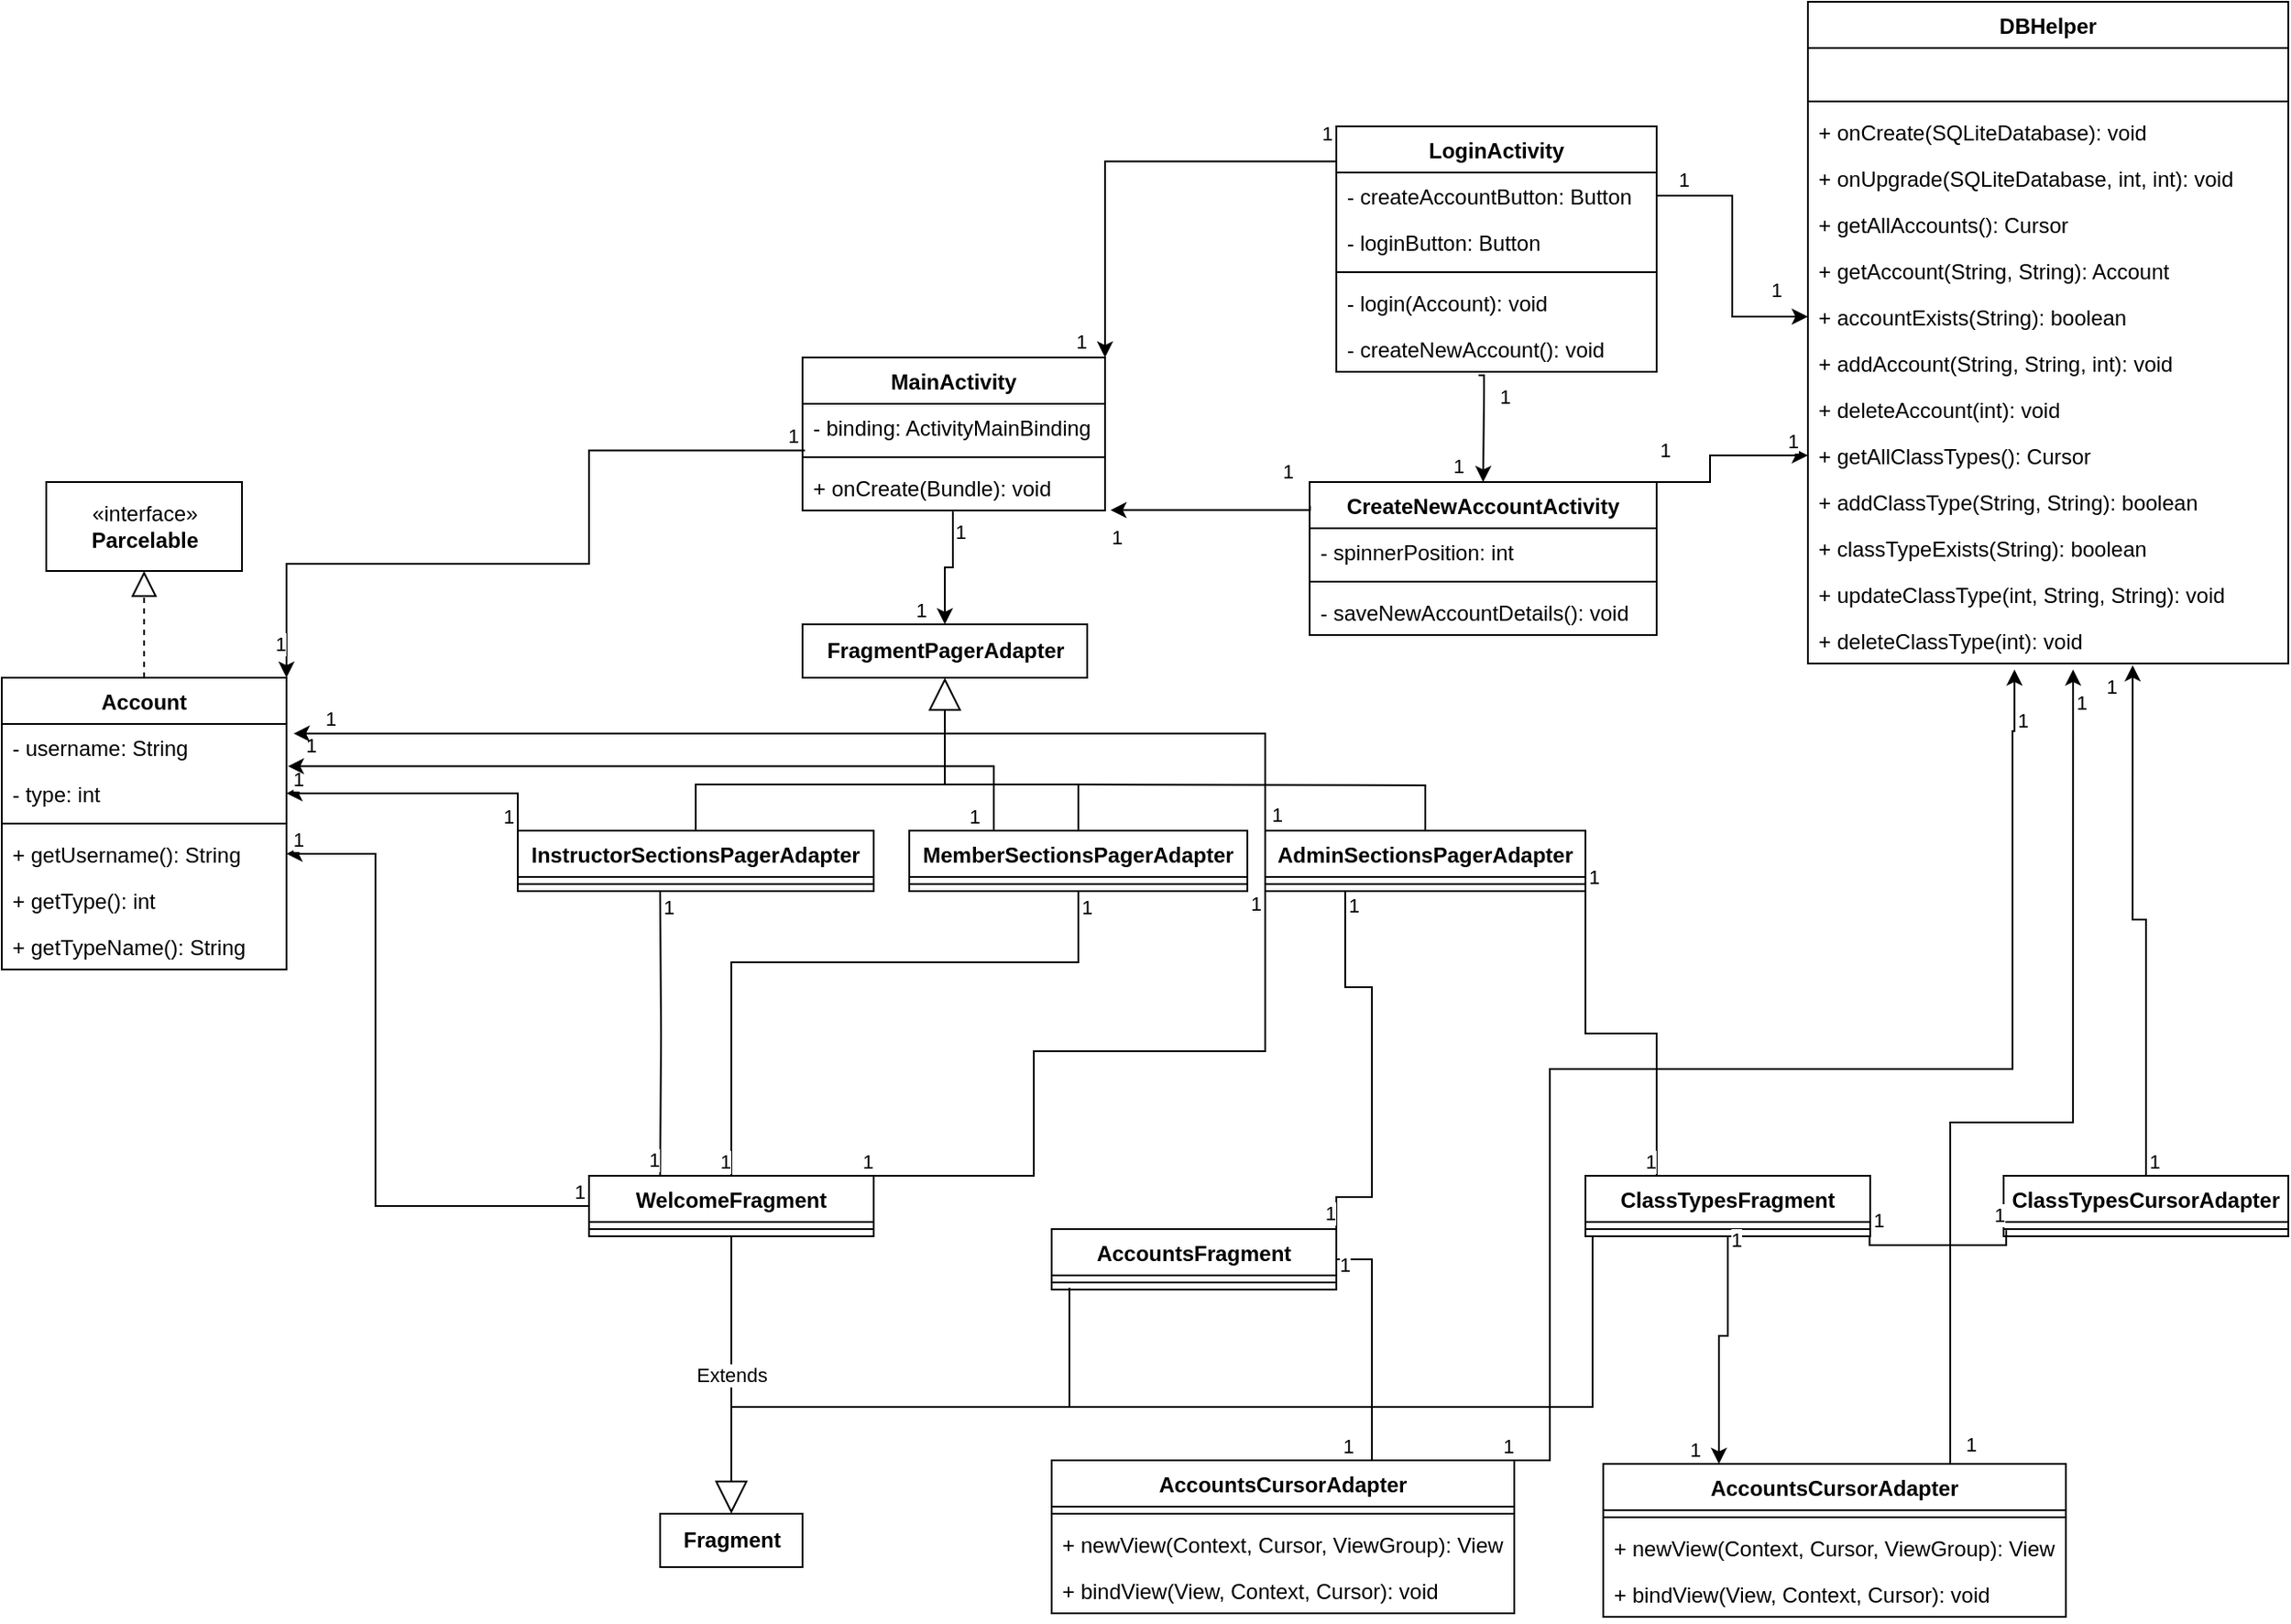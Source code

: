 <mxfile version="15.5.8" type="github">
  <diagram id="r9LukguNuFY0iW474rzD" name="Page-1">
    <mxGraphModel dx="2278" dy="579" grid="1" gridSize="10" guides="1" tooltips="1" connect="1" arrows="1" fold="1" page="1" pageScale="1" pageWidth="1000" pageHeight="1100" math="0" shadow="0">
      <root>
        <mxCell id="0" />
        <mxCell id="1" parent="0" />
        <mxCell id="RkOxDRKPPJf_A49z4Q3d-1" value="LoginActivity" style="swimlane;fontStyle=1;align=center;verticalAlign=top;childLayout=stackLayout;horizontal=1;startSize=26;horizontalStack=0;resizeParent=1;resizeParentMax=0;resizeLast=0;collapsible=1;marginBottom=0;" parent="1" vertex="1">
          <mxGeometry x="100" y="80" width="180" height="138" as="geometry" />
        </mxCell>
        <mxCell id="tiGGMl2b_Oo9KjhtUlhI-5" value="- createAccountButton: Button" style="text;strokeColor=none;fillColor=none;align=left;verticalAlign=top;spacingLeft=4;spacingRight=4;overflow=hidden;rotatable=0;points=[[0,0.5],[1,0.5]];portConstraint=eastwest;" parent="RkOxDRKPPJf_A49z4Q3d-1" vertex="1">
          <mxGeometry y="26" width="180" height="26" as="geometry" />
        </mxCell>
        <mxCell id="tiGGMl2b_Oo9KjhtUlhI-6" value="- loginButton: Button" style="text;strokeColor=none;fillColor=none;align=left;verticalAlign=top;spacingLeft=4;spacingRight=4;overflow=hidden;rotatable=0;points=[[0,0.5],[1,0.5]];portConstraint=eastwest;" parent="RkOxDRKPPJf_A49z4Q3d-1" vertex="1">
          <mxGeometry y="52" width="180" height="26" as="geometry" />
        </mxCell>
        <mxCell id="RkOxDRKPPJf_A49z4Q3d-3" value="" style="line;strokeWidth=1;fillColor=none;align=left;verticalAlign=middle;spacingTop=-1;spacingLeft=3;spacingRight=3;rotatable=0;labelPosition=right;points=[];portConstraint=eastwest;" parent="RkOxDRKPPJf_A49z4Q3d-1" vertex="1">
          <mxGeometry y="78" width="180" height="8" as="geometry" />
        </mxCell>
        <mxCell id="RkOxDRKPPJf_A49z4Q3d-4" value="- login(Account): void" style="text;strokeColor=none;fillColor=none;align=left;verticalAlign=top;spacingLeft=4;spacingRight=4;overflow=hidden;rotatable=0;points=[[0,0.5],[1,0.5]];portConstraint=eastwest;" parent="RkOxDRKPPJf_A49z4Q3d-1" vertex="1">
          <mxGeometry y="86" width="180" height="26" as="geometry" />
        </mxCell>
        <mxCell id="MXoC95rCuHimYG4XVn9t-2" value="- createNewAccount(): void" style="text;strokeColor=none;fillColor=none;align=left;verticalAlign=top;spacingLeft=4;spacingRight=4;overflow=hidden;rotatable=0;points=[[0,0.5],[1,0.5]];portConstraint=eastwest;" parent="RkOxDRKPPJf_A49z4Q3d-1" vertex="1">
          <mxGeometry y="112" width="180" height="26" as="geometry" />
        </mxCell>
        <mxCell id="RkOxDRKPPJf_A49z4Q3d-33" style="rounded=0;orthogonalLoop=1;jettySize=auto;html=1;endArrow=none;endFill=0;exitX=0;exitY=0.5;exitDx=0;exitDy=0;startArrow=classic;startFill=1;entryX=1;entryY=0.5;entryDx=0;entryDy=0;edgeStyle=orthogonalEdgeStyle;" parent="1" source="gc_yiq8LThhwNCrNtD84-1" target="tiGGMl2b_Oo9KjhtUlhI-5" edge="1">
          <mxGeometry relative="1" as="geometry">
            <mxPoint x="265" y="270" as="sourcePoint" />
            <mxPoint x="240" y="110" as="targetPoint" />
          </mxGeometry>
        </mxCell>
        <mxCell id="RkOxDRKPPJf_A49z4Q3d-34" value="1" style="edgeLabel;html=1;align=center;verticalAlign=middle;resizable=0;points=[];" parent="RkOxDRKPPJf_A49z4Q3d-33" vertex="1" connectable="0">
          <mxGeometry x="0.811" relative="1" as="geometry">
            <mxPoint y="-9" as="offset" />
          </mxGeometry>
        </mxCell>
        <mxCell id="RkOxDRKPPJf_A49z4Q3d-35" value="1" style="edgeLabel;html=1;align=center;verticalAlign=middle;resizable=0;points=[];" parent="RkOxDRKPPJf_A49z4Q3d-33" vertex="1" connectable="0">
          <mxGeometry x="-0.767" y="-1" relative="1" as="geometry">
            <mxPoint y="-14" as="offset" />
          </mxGeometry>
        </mxCell>
        <mxCell id="o8Nzl6iw8NaL7pZO_aFK-4" value="DBHelper" style="swimlane;fontStyle=1;align=center;verticalAlign=top;childLayout=stackLayout;horizontal=1;startSize=26;horizontalStack=0;resizeParent=1;resizeParentMax=0;resizeLast=0;collapsible=1;marginBottom=0;" parent="1" vertex="1">
          <mxGeometry x="365" y="10" width="270" height="372" as="geometry" />
        </mxCell>
        <mxCell id="o8Nzl6iw8NaL7pZO_aFK-5" value=" " style="text;strokeColor=none;fillColor=none;align=left;verticalAlign=top;spacingLeft=4;spacingRight=4;overflow=hidden;rotatable=0;points=[[0,0.5],[1,0.5]];portConstraint=eastwest;" parent="o8Nzl6iw8NaL7pZO_aFK-4" vertex="1">
          <mxGeometry y="26" width="270" height="26" as="geometry" />
        </mxCell>
        <mxCell id="o8Nzl6iw8NaL7pZO_aFK-6" value="" style="line;strokeWidth=1;fillColor=none;align=left;verticalAlign=middle;spacingTop=-1;spacingLeft=3;spacingRight=3;rotatable=0;labelPosition=right;points=[];portConstraint=eastwest;" parent="o8Nzl6iw8NaL7pZO_aFK-4" vertex="1">
          <mxGeometry y="52" width="270" height="8" as="geometry" />
        </mxCell>
        <mxCell id="jova-Fqs79gIKPKZ-IRa-17" value="+ onCreate(SQLiteDatabase): void" style="text;strokeColor=none;fillColor=none;align=left;verticalAlign=top;spacingLeft=4;spacingRight=4;overflow=hidden;rotatable=0;points=[[0,0.5],[1,0.5]];portConstraint=eastwest;" parent="o8Nzl6iw8NaL7pZO_aFK-4" vertex="1">
          <mxGeometry y="60" width="270" height="26" as="geometry" />
        </mxCell>
        <mxCell id="jova-Fqs79gIKPKZ-IRa-18" value="+ onUpgrade(SQLiteDatabase, int, int): void" style="text;strokeColor=none;fillColor=none;align=left;verticalAlign=top;spacingLeft=4;spacingRight=4;overflow=hidden;rotatable=0;points=[[0,0.5],[1,0.5]];portConstraint=eastwest;" parent="o8Nzl6iw8NaL7pZO_aFK-4" vertex="1">
          <mxGeometry y="86" width="270" height="26" as="geometry" />
        </mxCell>
        <mxCell id="o8Nzl6iw8NaL7pZO_aFK-7" value="+ getAllAccounts(): Cursor" style="text;strokeColor=none;fillColor=none;align=left;verticalAlign=top;spacingLeft=4;spacingRight=4;overflow=hidden;rotatable=0;points=[[0,0.5],[1,0.5]];portConstraint=eastwest;" parent="o8Nzl6iw8NaL7pZO_aFK-4" vertex="1">
          <mxGeometry y="112" width="270" height="26" as="geometry" />
        </mxCell>
        <mxCell id="o8Nzl6iw8NaL7pZO_aFK-8" value="+ getAccount(String, String): Account" style="text;strokeColor=none;fillColor=none;align=left;verticalAlign=top;spacingLeft=4;spacingRight=4;overflow=hidden;rotatable=0;points=[[0,0.5],[1,0.5]];portConstraint=eastwest;" parent="o8Nzl6iw8NaL7pZO_aFK-4" vertex="1">
          <mxGeometry y="138" width="270" height="26" as="geometry" />
        </mxCell>
        <mxCell id="gc_yiq8LThhwNCrNtD84-1" value="+ accountExists(String): boolean" style="text;strokeColor=none;fillColor=none;align=left;verticalAlign=top;spacingLeft=4;spacingRight=4;overflow=hidden;rotatable=0;points=[[0,0.5],[1,0.5]];portConstraint=eastwest;" parent="o8Nzl6iw8NaL7pZO_aFK-4" vertex="1">
          <mxGeometry y="164" width="270" height="26" as="geometry" />
        </mxCell>
        <mxCell id="MXoC95rCuHimYG4XVn9t-1" value="+ addAccount(String, String, int): void" style="text;strokeColor=none;fillColor=none;align=left;verticalAlign=top;spacingLeft=4;spacingRight=4;overflow=hidden;rotatable=0;points=[[0,0.5],[1,0.5]];portConstraint=eastwest;" parent="o8Nzl6iw8NaL7pZO_aFK-4" vertex="1">
          <mxGeometry y="190" width="270" height="26" as="geometry" />
        </mxCell>
        <mxCell id="o8Nzl6iw8NaL7pZO_aFK-9" value="+ deleteAccount(int): void" style="text;strokeColor=none;fillColor=none;align=left;verticalAlign=top;spacingLeft=4;spacingRight=4;overflow=hidden;rotatable=0;points=[[0,0.5],[1,0.5]];portConstraint=eastwest;" parent="o8Nzl6iw8NaL7pZO_aFK-4" vertex="1">
          <mxGeometry y="216" width="270" height="26" as="geometry" />
        </mxCell>
        <mxCell id="o8Nzl6iw8NaL7pZO_aFK-10" value="+ getAllClassTypes(): Cursor" style="text;strokeColor=none;fillColor=none;align=left;verticalAlign=top;spacingLeft=4;spacingRight=4;overflow=hidden;rotatable=0;points=[[0,0.5],[1,0.5]];portConstraint=eastwest;" parent="o8Nzl6iw8NaL7pZO_aFK-4" vertex="1">
          <mxGeometry y="242" width="270" height="26" as="geometry" />
        </mxCell>
        <mxCell id="o8Nzl6iw8NaL7pZO_aFK-11" value="+ addClassType(String, String): boolean" style="text;strokeColor=none;fillColor=none;align=left;verticalAlign=top;spacingLeft=4;spacingRight=4;overflow=hidden;rotatable=0;points=[[0,0.5],[1,0.5]];portConstraint=eastwest;" parent="o8Nzl6iw8NaL7pZO_aFK-4" vertex="1">
          <mxGeometry y="268" width="270" height="26" as="geometry" />
        </mxCell>
        <mxCell id="gc_yiq8LThhwNCrNtD84-2" value="+ classTypeExists(String): boolean" style="text;strokeColor=none;fillColor=none;align=left;verticalAlign=top;spacingLeft=4;spacingRight=4;overflow=hidden;rotatable=0;points=[[0,0.5],[1,0.5]];portConstraint=eastwest;" parent="o8Nzl6iw8NaL7pZO_aFK-4" vertex="1">
          <mxGeometry y="294" width="270" height="26" as="geometry" />
        </mxCell>
        <mxCell id="o8Nzl6iw8NaL7pZO_aFK-12" value="+ updateClassType(int, String, String): void" style="text;strokeColor=none;fillColor=none;align=left;verticalAlign=top;spacingLeft=4;spacingRight=4;overflow=hidden;rotatable=0;points=[[0,0.5],[1,0.5]];portConstraint=eastwest;" parent="o8Nzl6iw8NaL7pZO_aFK-4" vertex="1">
          <mxGeometry y="320" width="270" height="26" as="geometry" />
        </mxCell>
        <mxCell id="o8Nzl6iw8NaL7pZO_aFK-13" value="+ deleteClassType(int): void" style="text;strokeColor=none;fillColor=none;align=left;verticalAlign=top;spacingLeft=4;spacingRight=4;overflow=hidden;rotatable=0;points=[[0,0.5],[1,0.5]];portConstraint=eastwest;" parent="o8Nzl6iw8NaL7pZO_aFK-4" vertex="1">
          <mxGeometry y="346" width="270" height="26" as="geometry" />
        </mxCell>
        <mxCell id="tiGGMl2b_Oo9KjhtUlhI-1" value="CreateNewAccountActivity" style="swimlane;fontStyle=1;align=center;verticalAlign=top;childLayout=stackLayout;horizontal=1;startSize=26;horizontalStack=0;resizeParent=1;resizeParentMax=0;resizeLast=0;collapsible=1;marginBottom=0;" parent="1" vertex="1">
          <mxGeometry x="85" y="280" width="195" height="86" as="geometry" />
        </mxCell>
        <mxCell id="tiGGMl2b_Oo9KjhtUlhI-2" value="- spinnerPosition: int" style="text;strokeColor=none;fillColor=none;align=left;verticalAlign=top;spacingLeft=4;spacingRight=4;overflow=hidden;rotatable=0;points=[[0,0.5],[1,0.5]];portConstraint=eastwest;" parent="tiGGMl2b_Oo9KjhtUlhI-1" vertex="1">
          <mxGeometry y="26" width="195" height="26" as="geometry" />
        </mxCell>
        <mxCell id="tiGGMl2b_Oo9KjhtUlhI-3" value="" style="line;strokeWidth=1;fillColor=none;align=left;verticalAlign=middle;spacingTop=-1;spacingLeft=3;spacingRight=3;rotatable=0;labelPosition=right;points=[];portConstraint=eastwest;" parent="tiGGMl2b_Oo9KjhtUlhI-1" vertex="1">
          <mxGeometry y="52" width="195" height="8" as="geometry" />
        </mxCell>
        <mxCell id="tiGGMl2b_Oo9KjhtUlhI-4" value="- saveNewAccountDetails(): void" style="text;strokeColor=none;fillColor=none;align=left;verticalAlign=top;spacingLeft=4;spacingRight=4;overflow=hidden;rotatable=0;points=[[0,0.5],[1,0.5]];portConstraint=eastwest;" parent="tiGGMl2b_Oo9KjhtUlhI-1" vertex="1">
          <mxGeometry y="60" width="195" height="26" as="geometry" />
        </mxCell>
        <mxCell id="MXoC95rCuHimYG4XVn9t-5" value="" style="endArrow=classic;html=1;rounded=0;exitX=0.444;exitY=1.077;exitDx=0;exitDy=0;exitPerimeter=0;entryX=0.5;entryY=0;entryDx=0;entryDy=0;endFill=1;edgeStyle=orthogonalEdgeStyle;" parent="1" source="MXoC95rCuHimYG4XVn9t-2" target="tiGGMl2b_Oo9KjhtUlhI-1" edge="1">
          <mxGeometry relative="1" as="geometry">
            <mxPoint x="420" y="300" as="sourcePoint" />
            <mxPoint x="580" y="300" as="targetPoint" />
            <Array as="points">
              <mxPoint x="183" y="230" />
              <mxPoint x="183" y="254" />
            </Array>
          </mxGeometry>
        </mxCell>
        <mxCell id="MXoC95rCuHimYG4XVn9t-6" value="1" style="edgeLabel;resizable=0;html=1;align=left;verticalAlign=bottom;" parent="MXoC95rCuHimYG4XVn9t-5" connectable="0" vertex="1">
          <mxGeometry x="-1" relative="1" as="geometry">
            <mxPoint x="10" y="20" as="offset" />
          </mxGeometry>
        </mxCell>
        <mxCell id="MXoC95rCuHimYG4XVn9t-7" value="1" style="edgeLabel;resizable=0;html=1;align=right;verticalAlign=bottom;" parent="MXoC95rCuHimYG4XVn9t-5" connectable="0" vertex="1">
          <mxGeometry x="1" relative="1" as="geometry">
            <mxPoint x="-10" as="offset" />
          </mxGeometry>
        </mxCell>
        <mxCell id="MXoC95rCuHimYG4XVn9t-10" value="" style="endArrow=classic;html=1;rounded=0;exitX=1;exitY=0;exitDx=0;exitDy=0;entryX=0;entryY=0.5;entryDx=0;entryDy=0;endFill=1;edgeStyle=orthogonalEdgeStyle;" parent="1" source="tiGGMl2b_Oo9KjhtUlhI-1" target="o8Nzl6iw8NaL7pZO_aFK-10" edge="1">
          <mxGeometry relative="1" as="geometry">
            <mxPoint x="420" y="300" as="sourcePoint" />
            <mxPoint x="580" y="300" as="targetPoint" />
            <Array as="points">
              <mxPoint x="310" y="280" />
              <mxPoint x="310" y="265" />
            </Array>
          </mxGeometry>
        </mxCell>
        <mxCell id="MXoC95rCuHimYG4XVn9t-11" value="1" style="edgeLabel;resizable=0;html=1;align=left;verticalAlign=bottom;" parent="MXoC95rCuHimYG4XVn9t-10" connectable="0" vertex="1">
          <mxGeometry x="-1" relative="1" as="geometry">
            <mxPoint y="-10" as="offset" />
          </mxGeometry>
        </mxCell>
        <mxCell id="MXoC95rCuHimYG4XVn9t-12" value="1" style="edgeLabel;resizable=0;html=1;align=right;verticalAlign=bottom;" parent="MXoC95rCuHimYG4XVn9t-10" connectable="0" vertex="1">
          <mxGeometry x="1" relative="1" as="geometry">
            <mxPoint x="-5" as="offset" />
          </mxGeometry>
        </mxCell>
        <mxCell id="MXoC95rCuHimYG4XVn9t-17" value="ClassTypesCursorAdapter" style="swimlane;fontStyle=1;align=center;verticalAlign=top;childLayout=stackLayout;horizontal=1;startSize=26;horizontalStack=0;resizeParent=1;resizeParentMax=0;resizeLast=0;collapsible=1;marginBottom=0;" parent="1" vertex="1">
          <mxGeometry x="475" y="670" width="160" height="34" as="geometry" />
        </mxCell>
        <mxCell id="MXoC95rCuHimYG4XVn9t-19" value="" style="line;strokeWidth=1;fillColor=none;align=left;verticalAlign=middle;spacingTop=-1;spacingLeft=3;spacingRight=3;rotatable=0;labelPosition=right;points=[];portConstraint=eastwest;" parent="MXoC95rCuHimYG4XVn9t-17" vertex="1">
          <mxGeometry y="26" width="160" height="8" as="geometry" />
        </mxCell>
        <mxCell id="MXoC95rCuHimYG4XVn9t-25" value="ClassTypesFragment" style="swimlane;fontStyle=1;align=center;verticalAlign=top;childLayout=stackLayout;horizontal=1;startSize=26;horizontalStack=0;resizeParent=1;resizeParentMax=0;resizeLast=0;collapsible=1;marginBottom=0;" parent="1" vertex="1">
          <mxGeometry x="240" y="670" width="160" height="34" as="geometry" />
        </mxCell>
        <mxCell id="MXoC95rCuHimYG4XVn9t-27" value="" style="line;strokeWidth=1;fillColor=none;align=left;verticalAlign=middle;spacingTop=-1;spacingLeft=3;spacingRight=3;rotatable=0;labelPosition=right;points=[];portConstraint=eastwest;" parent="MXoC95rCuHimYG4XVn9t-25" vertex="1">
          <mxGeometry y="26" width="160" height="8" as="geometry" />
        </mxCell>
        <mxCell id="MXoC95rCuHimYG4XVn9t-29" value="WelcomeFragment" style="swimlane;fontStyle=1;align=center;verticalAlign=top;childLayout=stackLayout;horizontal=1;startSize=26;horizontalStack=0;resizeParent=1;resizeParentMax=0;resizeLast=0;collapsible=1;marginBottom=0;" parent="1" vertex="1">
          <mxGeometry x="-320" y="670" width="160" height="34" as="geometry" />
        </mxCell>
        <mxCell id="MXoC95rCuHimYG4XVn9t-31" value="" style="line;strokeWidth=1;fillColor=none;align=left;verticalAlign=middle;spacingTop=-1;spacingLeft=3;spacingRight=3;rotatable=0;labelPosition=right;points=[];portConstraint=eastwest;" parent="MXoC95rCuHimYG4XVn9t-29" vertex="1">
          <mxGeometry y="26" width="160" height="8" as="geometry" />
        </mxCell>
        <mxCell id="MXoC95rCuHimYG4XVn9t-33" value="Account" style="swimlane;fontStyle=1;align=center;verticalAlign=top;childLayout=stackLayout;horizontal=1;startSize=26;horizontalStack=0;resizeParent=1;resizeParentMax=0;resizeLast=0;collapsible=1;marginBottom=0;" parent="1" vertex="1">
          <mxGeometry x="-650" y="390" width="160" height="164" as="geometry" />
        </mxCell>
        <mxCell id="MXoC95rCuHimYG4XVn9t-34" value="- username: String" style="text;strokeColor=none;fillColor=none;align=left;verticalAlign=top;spacingLeft=4;spacingRight=4;overflow=hidden;rotatable=0;points=[[0,0.5],[1,0.5]];portConstraint=eastwest;" parent="MXoC95rCuHimYG4XVn9t-33" vertex="1">
          <mxGeometry y="26" width="160" height="26" as="geometry" />
        </mxCell>
        <mxCell id="lI-yOhaj4ElNUUaDZ0P4-1" value="- type: int" style="text;strokeColor=none;fillColor=none;align=left;verticalAlign=top;spacingLeft=4;spacingRight=4;overflow=hidden;rotatable=0;points=[[0,0.5],[1,0.5]];portConstraint=eastwest;" parent="MXoC95rCuHimYG4XVn9t-33" vertex="1">
          <mxGeometry y="52" width="160" height="26" as="geometry" />
        </mxCell>
        <mxCell id="MXoC95rCuHimYG4XVn9t-35" value="" style="line;strokeWidth=1;fillColor=none;align=left;verticalAlign=middle;spacingTop=-1;spacingLeft=3;spacingRight=3;rotatable=0;labelPosition=right;points=[];portConstraint=eastwest;" parent="MXoC95rCuHimYG4XVn9t-33" vertex="1">
          <mxGeometry y="78" width="160" height="8" as="geometry" />
        </mxCell>
        <mxCell id="MXoC95rCuHimYG4XVn9t-36" value="+ getUsername(): String" style="text;strokeColor=none;fillColor=none;align=left;verticalAlign=top;spacingLeft=4;spacingRight=4;overflow=hidden;rotatable=0;points=[[0,0.5],[1,0.5]];portConstraint=eastwest;" parent="MXoC95rCuHimYG4XVn9t-33" vertex="1">
          <mxGeometry y="86" width="160" height="26" as="geometry" />
        </mxCell>
        <mxCell id="lI-yOhaj4ElNUUaDZ0P4-2" value="+ getType(): int" style="text;strokeColor=none;fillColor=none;align=left;verticalAlign=top;spacingLeft=4;spacingRight=4;overflow=hidden;rotatable=0;points=[[0,0.5],[1,0.5]];portConstraint=eastwest;" parent="MXoC95rCuHimYG4XVn9t-33" vertex="1">
          <mxGeometry y="112" width="160" height="26" as="geometry" />
        </mxCell>
        <mxCell id="lI-yOhaj4ElNUUaDZ0P4-3" value="+ getTypeName(): String" style="text;strokeColor=none;fillColor=none;align=left;verticalAlign=top;spacingLeft=4;spacingRight=4;overflow=hidden;rotatable=0;points=[[0,0.5],[1,0.5]];portConstraint=eastwest;" parent="MXoC95rCuHimYG4XVn9t-33" vertex="1">
          <mxGeometry y="138" width="160" height="26" as="geometry" />
        </mxCell>
        <mxCell id="MXoC95rCuHimYG4XVn9t-37" value="AdminSectionsPagerAdapter" style="swimlane;fontStyle=1;align=center;verticalAlign=top;childLayout=stackLayout;horizontal=1;startSize=26;horizontalStack=0;resizeParent=1;resizeParentMax=0;resizeLast=0;collapsible=1;marginBottom=0;" parent="1" vertex="1">
          <mxGeometry x="60" y="476" width="180" height="34" as="geometry" />
        </mxCell>
        <mxCell id="MXoC95rCuHimYG4XVn9t-39" value="" style="line;strokeWidth=1;fillColor=none;align=left;verticalAlign=middle;spacingTop=-1;spacingLeft=3;spacingRight=3;rotatable=0;labelPosition=right;points=[];portConstraint=eastwest;" parent="MXoC95rCuHimYG4XVn9t-37" vertex="1">
          <mxGeometry y="26" width="180" height="8" as="geometry" />
        </mxCell>
        <mxCell id="MXoC95rCuHimYG4XVn9t-41" value="InstructorSectionsPagerAdapter" style="swimlane;fontStyle=1;align=center;verticalAlign=top;childLayout=stackLayout;horizontal=1;startSize=26;horizontalStack=0;resizeParent=1;resizeParentMax=0;resizeLast=0;collapsible=1;marginBottom=0;" parent="1" vertex="1">
          <mxGeometry x="-360" y="476" width="200" height="34" as="geometry" />
        </mxCell>
        <mxCell id="MXoC95rCuHimYG4XVn9t-43" value="" style="line;strokeWidth=1;fillColor=none;align=left;verticalAlign=middle;spacingTop=-1;spacingLeft=3;spacingRight=3;rotatable=0;labelPosition=right;points=[];portConstraint=eastwest;" parent="MXoC95rCuHimYG4XVn9t-41" vertex="1">
          <mxGeometry y="26" width="200" height="8" as="geometry" />
        </mxCell>
        <mxCell id="MXoC95rCuHimYG4XVn9t-45" value="MemberSectionsPagerAdapter" style="swimlane;fontStyle=1;align=center;verticalAlign=top;childLayout=stackLayout;horizontal=1;startSize=26;horizontalStack=0;resizeParent=1;resizeParentMax=0;resizeLast=0;collapsible=1;marginBottom=0;" parent="1" vertex="1">
          <mxGeometry x="-140" y="476" width="190" height="34" as="geometry" />
        </mxCell>
        <mxCell id="MXoC95rCuHimYG4XVn9t-47" value="" style="line;strokeWidth=1;fillColor=none;align=left;verticalAlign=middle;spacingTop=-1;spacingLeft=3;spacingRight=3;rotatable=0;labelPosition=right;points=[];portConstraint=eastwest;" parent="MXoC95rCuHimYG4XVn9t-45" vertex="1">
          <mxGeometry y="26" width="190" height="8" as="geometry" />
        </mxCell>
        <mxCell id="MXoC95rCuHimYG4XVn9t-49" value="MainActivity" style="swimlane;fontStyle=1;align=center;verticalAlign=top;childLayout=stackLayout;horizontal=1;startSize=26;horizontalStack=0;resizeParent=1;resizeParentMax=0;resizeLast=0;collapsible=1;marginBottom=0;" parent="1" vertex="1">
          <mxGeometry x="-200" y="210" width="170" height="86" as="geometry" />
        </mxCell>
        <mxCell id="MXoC95rCuHimYG4XVn9t-50" value="- binding: ActivityMainBinding" style="text;strokeColor=none;fillColor=none;align=left;verticalAlign=top;spacingLeft=4;spacingRight=4;overflow=hidden;rotatable=0;points=[[0,0.5],[1,0.5]];portConstraint=eastwest;" parent="MXoC95rCuHimYG4XVn9t-49" vertex="1">
          <mxGeometry y="26" width="170" height="26" as="geometry" />
        </mxCell>
        <mxCell id="MXoC95rCuHimYG4XVn9t-51" value="" style="line;strokeWidth=1;fillColor=none;align=left;verticalAlign=middle;spacingTop=-1;spacingLeft=3;spacingRight=3;rotatable=0;labelPosition=right;points=[];portConstraint=eastwest;" parent="MXoC95rCuHimYG4XVn9t-49" vertex="1">
          <mxGeometry y="52" width="170" height="8" as="geometry" />
        </mxCell>
        <mxCell id="MXoC95rCuHimYG4XVn9t-52" value="+ onCreate(Bundle): void" style="text;strokeColor=none;fillColor=none;align=left;verticalAlign=top;spacingLeft=4;spacingRight=4;overflow=hidden;rotatable=0;points=[[0,0.5],[1,0.5]];portConstraint=eastwest;" parent="MXoC95rCuHimYG4XVn9t-49" vertex="1">
          <mxGeometry y="60" width="170" height="26" as="geometry" />
        </mxCell>
        <mxCell id="MXoC95rCuHimYG4XVn9t-75" value="" style="endArrow=classic;html=1;rounded=0;exitX=0.002;exitY=0.143;exitDx=0;exitDy=0;exitPerimeter=0;entryX=1;entryY=0;entryDx=0;entryDy=0;endFill=1;edgeStyle=orthogonalEdgeStyle;" parent="1" source="RkOxDRKPPJf_A49z4Q3d-1" target="MXoC95rCuHimYG4XVn9t-49" edge="1">
          <mxGeometry relative="1" as="geometry">
            <mxPoint x="-150" y="360" as="sourcePoint" />
            <mxPoint x="10" y="360" as="targetPoint" />
          </mxGeometry>
        </mxCell>
        <mxCell id="MXoC95rCuHimYG4XVn9t-76" value="1" style="edgeLabel;resizable=0;html=1;align=left;verticalAlign=bottom;" parent="MXoC95rCuHimYG4XVn9t-75" connectable="0" vertex="1">
          <mxGeometry x="-1" relative="1" as="geometry">
            <mxPoint x="-10" y="-7" as="offset" />
          </mxGeometry>
        </mxCell>
        <mxCell id="MXoC95rCuHimYG4XVn9t-77" value="1" style="edgeLabel;resizable=0;html=1;align=right;verticalAlign=bottom;" parent="MXoC95rCuHimYG4XVn9t-75" connectable="0" vertex="1">
          <mxGeometry x="1" relative="1" as="geometry">
            <mxPoint x="-10" as="offset" />
          </mxGeometry>
        </mxCell>
        <mxCell id="MXoC95rCuHimYG4XVn9t-85" value="" style="endArrow=classic;html=1;rounded=0;entryX=1.018;entryY=0.992;entryDx=0;entryDy=0;entryPerimeter=0;exitX=0.001;exitY=0.156;exitDx=0;exitDy=0;exitPerimeter=0;endFill=1;edgeStyle=orthogonalEdgeStyle;" parent="1" source="tiGGMl2b_Oo9KjhtUlhI-1" target="MXoC95rCuHimYG4XVn9t-52" edge="1">
          <mxGeometry relative="1" as="geometry">
            <mxPoint x="-150" y="360" as="sourcePoint" />
            <mxPoint x="10" y="360" as="targetPoint" />
            <Array as="points">
              <mxPoint x="85" y="296" />
            </Array>
          </mxGeometry>
        </mxCell>
        <mxCell id="MXoC95rCuHimYG4XVn9t-86" value="1" style="edgeLabel;resizable=0;html=1;align=left;verticalAlign=bottom;" parent="MXoC95rCuHimYG4XVn9t-85" connectable="0" vertex="1">
          <mxGeometry x="-1" relative="1" as="geometry">
            <mxPoint x="-17" y="-11" as="offset" />
          </mxGeometry>
        </mxCell>
        <mxCell id="MXoC95rCuHimYG4XVn9t-87" value="1" style="edgeLabel;resizable=0;html=1;align=right;verticalAlign=bottom;" parent="MXoC95rCuHimYG4XVn9t-85" connectable="0" vertex="1">
          <mxGeometry x="1" relative="1" as="geometry">
            <mxPoint x="7" y="24" as="offset" />
          </mxGeometry>
        </mxCell>
        <mxCell id="w6yAEMMrJf8R_hqDPMeP-5" value="" style="endArrow=classic;html=1;rounded=0;endFill=1;exitX=0.497;exitY=1.023;exitDx=0;exitDy=0;exitPerimeter=0;edgeStyle=orthogonalEdgeStyle;entryX=0.5;entryY=0;entryDx=0;entryDy=0;" parent="1" source="MXoC95rCuHimYG4XVn9t-52" target="lI-yOhaj4ElNUUaDZ0P4-11" edge="1">
          <mxGeometry relative="1" as="geometry">
            <mxPoint x="-100" y="260" as="sourcePoint" />
            <mxPoint x="-90" y="340" as="targetPoint" />
          </mxGeometry>
        </mxCell>
        <mxCell id="w6yAEMMrJf8R_hqDPMeP-6" value="1" style="edgeLabel;resizable=0;html=1;align=left;verticalAlign=bottom;" parent="w6yAEMMrJf8R_hqDPMeP-5" connectable="0" vertex="1">
          <mxGeometry x="-1" relative="1" as="geometry">
            <mxPoint y="20" as="offset" />
          </mxGeometry>
        </mxCell>
        <mxCell id="w6yAEMMrJf8R_hqDPMeP-7" value="1" style="edgeLabel;resizable=0;html=1;align=right;verticalAlign=bottom;" parent="w6yAEMMrJf8R_hqDPMeP-5" connectable="0" vertex="1">
          <mxGeometry x="1" relative="1" as="geometry">
            <mxPoint x="-10" as="offset" />
          </mxGeometry>
        </mxCell>
        <mxCell id="w6yAEMMrJf8R_hqDPMeP-8" value="" style="endArrow=block;endSize=16;endFill=0;html=1;rounded=0;exitX=0.5;exitY=0;exitDx=0;exitDy=0;entryX=0.5;entryY=1;entryDx=0;entryDy=0;" parent="1" source="MXoC95rCuHimYG4XVn9t-41" target="lI-yOhaj4ElNUUaDZ0P4-11" edge="1">
          <mxGeometry x="-0.424" y="43" width="160" relative="1" as="geometry">
            <mxPoint x="-90" y="560" as="sourcePoint" />
            <mxPoint x="-80" y="410" as="targetPoint" />
            <Array as="points">
              <mxPoint x="-260" y="450" />
              <mxPoint x="-120" y="450" />
            </Array>
            <mxPoint as="offset" />
          </mxGeometry>
        </mxCell>
        <mxCell id="w6yAEMMrJf8R_hqDPMeP-9" value="" style="endArrow=none;html=1;edgeStyle=orthogonalEdgeStyle;rounded=0;entryX=0.5;entryY=0;entryDx=0;entryDy=0;" parent="1" target="MXoC95rCuHimYG4XVn9t-45" edge="1">
          <mxGeometry relative="1" as="geometry">
            <mxPoint x="-120" y="450" as="sourcePoint" />
            <mxPoint x="70" y="560" as="targetPoint" />
            <Array as="points">
              <mxPoint x="-45" y="450" />
            </Array>
          </mxGeometry>
        </mxCell>
        <mxCell id="w6yAEMMrJf8R_hqDPMeP-12" value="" style="endArrow=none;html=1;edgeStyle=orthogonalEdgeStyle;rounded=0;entryX=0.5;entryY=0;entryDx=0;entryDy=0;" parent="1" target="MXoC95rCuHimYG4XVn9t-37" edge="1">
          <mxGeometry relative="1" as="geometry">
            <mxPoint x="-50" y="450" as="sourcePoint" />
            <mxPoint x="70" y="560" as="targetPoint" />
          </mxGeometry>
        </mxCell>
        <mxCell id="w6yAEMMrJf8R_hqDPMeP-15" value="" style="endArrow=none;html=1;edgeStyle=orthogonalEdgeStyle;rounded=0;entryX=0.25;entryY=0;entryDx=0;entryDy=0;" parent="1" target="MXoC95rCuHimYG4XVn9t-29" edge="1">
          <mxGeometry relative="1" as="geometry">
            <mxPoint x="-280" y="510" as="sourcePoint" />
            <mxPoint x="100" y="640" as="targetPoint" />
          </mxGeometry>
        </mxCell>
        <mxCell id="w6yAEMMrJf8R_hqDPMeP-16" value="1" style="edgeLabel;resizable=0;html=1;align=left;verticalAlign=bottom;" parent="w6yAEMMrJf8R_hqDPMeP-15" connectable="0" vertex="1">
          <mxGeometry x="-1" relative="1" as="geometry">
            <mxPoint y="17" as="offset" />
          </mxGeometry>
        </mxCell>
        <mxCell id="w6yAEMMrJf8R_hqDPMeP-17" value="1" style="edgeLabel;resizable=0;html=1;align=right;verticalAlign=bottom;" parent="w6yAEMMrJf8R_hqDPMeP-15" connectable="0" vertex="1">
          <mxGeometry x="1" relative="1" as="geometry" />
        </mxCell>
        <mxCell id="w6yAEMMrJf8R_hqDPMeP-18" value="" style="endArrow=none;html=1;edgeStyle=orthogonalEdgeStyle;rounded=0;exitX=0.5;exitY=1;exitDx=0;exitDy=0;entryX=0.5;entryY=0;entryDx=0;entryDy=0;" parent="1" source="MXoC95rCuHimYG4XVn9t-45" target="MXoC95rCuHimYG4XVn9t-29" edge="1">
          <mxGeometry relative="1" as="geometry">
            <mxPoint x="-116.44" y="536.988" as="sourcePoint" />
            <mxPoint x="100" y="640" as="targetPoint" />
            <Array as="points">
              <mxPoint x="-45" y="550" />
              <mxPoint x="-240" y="550" />
            </Array>
          </mxGeometry>
        </mxCell>
        <mxCell id="w6yAEMMrJf8R_hqDPMeP-19" value="1" style="edgeLabel;resizable=0;html=1;align=left;verticalAlign=bottom;" parent="w6yAEMMrJf8R_hqDPMeP-18" connectable="0" vertex="1">
          <mxGeometry x="-1" relative="1" as="geometry">
            <mxPoint y="17" as="offset" />
          </mxGeometry>
        </mxCell>
        <mxCell id="w6yAEMMrJf8R_hqDPMeP-20" value="1" style="edgeLabel;resizable=0;html=1;align=right;verticalAlign=bottom;" parent="w6yAEMMrJf8R_hqDPMeP-18" connectable="0" vertex="1">
          <mxGeometry x="1" relative="1" as="geometry" />
        </mxCell>
        <mxCell id="w6yAEMMrJf8R_hqDPMeP-21" value="" style="endArrow=none;html=1;edgeStyle=orthogonalEdgeStyle;rounded=0;exitX=0;exitY=1;exitDx=0;exitDy=0;entryX=1;entryY=0;entryDx=0;entryDy=0;" parent="1" source="MXoC95rCuHimYG4XVn9t-37" target="MXoC95rCuHimYG4XVn9t-29" edge="1">
          <mxGeometry relative="1" as="geometry">
            <mxPoint x="80.34" y="564.6" as="sourcePoint" />
            <mxPoint x="100" y="640" as="targetPoint" />
            <Array as="points">
              <mxPoint x="60" y="600" />
              <mxPoint x="-70" y="600" />
              <mxPoint x="-70" y="670" />
            </Array>
          </mxGeometry>
        </mxCell>
        <mxCell id="w6yAEMMrJf8R_hqDPMeP-22" value="1" style="edgeLabel;resizable=0;html=1;align=left;verticalAlign=bottom;" parent="w6yAEMMrJf8R_hqDPMeP-21" connectable="0" vertex="1">
          <mxGeometry x="-1" relative="1" as="geometry">
            <mxPoint x="-10" y="15" as="offset" />
          </mxGeometry>
        </mxCell>
        <mxCell id="w6yAEMMrJf8R_hqDPMeP-23" value="1" style="edgeLabel;resizable=0;html=1;align=right;verticalAlign=bottom;" parent="w6yAEMMrJf8R_hqDPMeP-21" connectable="0" vertex="1">
          <mxGeometry x="1" relative="1" as="geometry" />
        </mxCell>
        <mxCell id="w6yAEMMrJf8R_hqDPMeP-24" value="" style="endArrow=none;html=1;edgeStyle=orthogonalEdgeStyle;rounded=0;exitX=0.25;exitY=1;exitDx=0;exitDy=0;entryX=1;entryY=0.25;entryDx=0;entryDy=0;" parent="1" source="MXoC95rCuHimYG4XVn9t-37" target="jova-Fqs79gIKPKZ-IRa-19" edge="1">
          <mxGeometry relative="1" as="geometry">
            <mxPoint x="122.82" y="563.794" as="sourcePoint" />
            <mxPoint x="40" y="670" as="targetPoint" />
            <Array as="points">
              <mxPoint x="105" y="564" />
              <mxPoint x="120" y="564" />
              <mxPoint x="120" y="682" />
            </Array>
          </mxGeometry>
        </mxCell>
        <mxCell id="w6yAEMMrJf8R_hqDPMeP-25" value="1" style="edgeLabel;resizable=0;html=1;align=left;verticalAlign=bottom;" parent="w6yAEMMrJf8R_hqDPMeP-24" connectable="0" vertex="1">
          <mxGeometry x="-1" relative="1" as="geometry">
            <mxPoint y="16" as="offset" />
          </mxGeometry>
        </mxCell>
        <mxCell id="w6yAEMMrJf8R_hqDPMeP-26" value="1" style="edgeLabel;resizable=0;html=1;align=right;verticalAlign=bottom;" parent="w6yAEMMrJf8R_hqDPMeP-24" connectable="0" vertex="1">
          <mxGeometry x="1" relative="1" as="geometry">
            <mxPoint y="-9" as="offset" />
          </mxGeometry>
        </mxCell>
        <mxCell id="w6yAEMMrJf8R_hqDPMeP-27" value="" style="endArrow=none;html=1;edgeStyle=orthogonalEdgeStyle;rounded=0;exitX=1;exitY=1;exitDx=0;exitDy=0;entryX=0.25;entryY=0;entryDx=0;entryDy=0;" parent="1" source="MXoC95rCuHimYG4XVn9t-37" target="MXoC95rCuHimYG4XVn9t-25" edge="1">
          <mxGeometry relative="1" as="geometry">
            <mxPoint x="239.64" y="564.6" as="sourcePoint" />
            <mxPoint x="100" y="640" as="targetPoint" />
          </mxGeometry>
        </mxCell>
        <mxCell id="w6yAEMMrJf8R_hqDPMeP-28" value="1" style="edgeLabel;resizable=0;html=1;align=left;verticalAlign=bottom;" parent="w6yAEMMrJf8R_hqDPMeP-27" connectable="0" vertex="1">
          <mxGeometry x="-1" relative="1" as="geometry" />
        </mxCell>
        <mxCell id="w6yAEMMrJf8R_hqDPMeP-29" value="1" style="edgeLabel;resizable=0;html=1;align=right;verticalAlign=bottom;" parent="w6yAEMMrJf8R_hqDPMeP-27" connectable="0" vertex="1">
          <mxGeometry x="1" relative="1" as="geometry" />
        </mxCell>
        <mxCell id="Gf0Fsg8DRA6msvO1KWD5-1" value="" style="endArrow=classic;html=1;edgeStyle=orthogonalEdgeStyle;rounded=0;exitX=0.008;exitY=1.008;exitDx=0;exitDy=0;exitPerimeter=0;entryX=1;entryY=0;entryDx=0;entryDy=0;endFill=1;" parent="1" source="MXoC95rCuHimYG4XVn9t-50" target="MXoC95rCuHimYG4XVn9t-33" edge="1">
          <mxGeometry relative="1" as="geometry">
            <mxPoint x="-250" y="430" as="sourcePoint" />
            <mxPoint x="-90" y="430" as="targetPoint" />
            <Array as="points">
              <mxPoint x="-320" y="262" />
              <mxPoint x="-320" y="326" />
              <mxPoint x="-490" y="326" />
            </Array>
          </mxGeometry>
        </mxCell>
        <mxCell id="Gf0Fsg8DRA6msvO1KWD5-2" value="1" style="edgeLabel;resizable=0;html=1;align=left;verticalAlign=bottom;" parent="Gf0Fsg8DRA6msvO1KWD5-1" connectable="0" vertex="1">
          <mxGeometry x="-1" relative="1" as="geometry">
            <mxPoint x="-11" as="offset" />
          </mxGeometry>
        </mxCell>
        <mxCell id="Gf0Fsg8DRA6msvO1KWD5-3" value="1" style="edgeLabel;resizable=0;html=1;align=right;verticalAlign=bottom;" parent="Gf0Fsg8DRA6msvO1KWD5-1" connectable="0" vertex="1">
          <mxGeometry x="1" relative="1" as="geometry">
            <mxPoint y="-10" as="offset" />
          </mxGeometry>
        </mxCell>
        <mxCell id="Gf0Fsg8DRA6msvO1KWD5-4" value="" style="endArrow=classic;html=1;edgeStyle=orthogonalEdgeStyle;rounded=0;entryX=1;entryY=0.5;entryDx=0;entryDy=0;endFill=1;exitX=0;exitY=0;exitDx=0;exitDy=0;" parent="1" source="MXoC95rCuHimYG4XVn9t-41" target="lI-yOhaj4ElNUUaDZ0P4-1" edge="1">
          <mxGeometry relative="1" as="geometry">
            <mxPoint x="-290" y="380" as="sourcePoint" />
            <mxPoint x="-90" y="430" as="targetPoint" />
            <Array as="points">
              <mxPoint x="-360" y="455" />
            </Array>
          </mxGeometry>
        </mxCell>
        <mxCell id="Gf0Fsg8DRA6msvO1KWD5-5" value="1" style="edgeLabel;resizable=0;html=1;align=left;verticalAlign=bottom;" parent="Gf0Fsg8DRA6msvO1KWD5-4" connectable="0" vertex="1">
          <mxGeometry x="-1" relative="1" as="geometry">
            <mxPoint x="-10" as="offset" />
          </mxGeometry>
        </mxCell>
        <mxCell id="Gf0Fsg8DRA6msvO1KWD5-6" value="1" style="edgeLabel;resizable=0;html=1;align=right;verticalAlign=bottom;" parent="Gf0Fsg8DRA6msvO1KWD5-4" connectable="0" vertex="1">
          <mxGeometry x="1" relative="1" as="geometry">
            <mxPoint x="10" as="offset" />
          </mxGeometry>
        </mxCell>
        <mxCell id="Gf0Fsg8DRA6msvO1KWD5-7" value="" style="endArrow=classic;html=1;edgeStyle=orthogonalEdgeStyle;rounded=0;exitX=0;exitY=0.5;exitDx=0;exitDy=0;entryX=1;entryY=0.5;entryDx=0;entryDy=0;endFill=1;" parent="1" source="MXoC95rCuHimYG4XVn9t-29" target="MXoC95rCuHimYG4XVn9t-36" edge="1">
          <mxGeometry relative="1" as="geometry">
            <mxPoint x="-320" y="709" as="sourcePoint" />
            <mxPoint x="-90" y="610" as="targetPoint" />
            <Array as="points">
              <mxPoint x="-440" y="687" />
              <mxPoint x="-440" y="489" />
            </Array>
          </mxGeometry>
        </mxCell>
        <mxCell id="Gf0Fsg8DRA6msvO1KWD5-8" value="1" style="edgeLabel;resizable=0;html=1;align=left;verticalAlign=bottom;" parent="Gf0Fsg8DRA6msvO1KWD5-7" connectable="0" vertex="1">
          <mxGeometry x="-1" relative="1" as="geometry">
            <mxPoint x="-10" as="offset" />
          </mxGeometry>
        </mxCell>
        <mxCell id="Gf0Fsg8DRA6msvO1KWD5-9" value="1" style="edgeLabel;resizable=0;html=1;align=right;verticalAlign=bottom;" parent="Gf0Fsg8DRA6msvO1KWD5-7" connectable="0" vertex="1">
          <mxGeometry x="1" relative="1" as="geometry">
            <mxPoint x="10" as="offset" />
          </mxGeometry>
        </mxCell>
        <mxCell id="Gf0Fsg8DRA6msvO1KWD5-10" value="" style="endArrow=none;html=1;edgeStyle=orthogonalEdgeStyle;rounded=0;exitX=1;exitY=0.5;exitDx=0;exitDy=0;entryX=0.5;entryY=0;entryDx=0;entryDy=0;" parent="1" source="jova-Fqs79gIKPKZ-IRa-19" edge="1">
          <mxGeometry relative="1" as="geometry">
            <mxPoint x="110" y="699" as="sourcePoint" />
            <mxPoint x="120" y="830" as="targetPoint" />
            <Array as="points">
              <mxPoint x="120" y="717" />
            </Array>
          </mxGeometry>
        </mxCell>
        <mxCell id="Gf0Fsg8DRA6msvO1KWD5-11" value="1" style="edgeLabel;resizable=0;html=1;align=left;verticalAlign=bottom;" parent="Gf0Fsg8DRA6msvO1KWD5-10" connectable="0" vertex="1">
          <mxGeometry x="-1" relative="1" as="geometry">
            <mxPoint y="11" as="offset" />
          </mxGeometry>
        </mxCell>
        <mxCell id="Gf0Fsg8DRA6msvO1KWD5-12" value="1" style="edgeLabel;resizable=0;html=1;align=right;verticalAlign=bottom;" parent="Gf0Fsg8DRA6msvO1KWD5-10" connectable="0" vertex="1">
          <mxGeometry x="1" relative="1" as="geometry">
            <mxPoint x="-10" as="offset" />
          </mxGeometry>
        </mxCell>
        <mxCell id="Gf0Fsg8DRA6msvO1KWD5-13" value="" style="endArrow=none;html=1;edgeStyle=orthogonalEdgeStyle;rounded=0;entryX=0.009;entryY=0.575;entryDx=0;entryDy=0;exitX=0.998;exitY=0.975;exitDx=0;exitDy=0;exitPerimeter=0;entryPerimeter=0;" parent="1" source="MXoC95rCuHimYG4XVn9t-27" target="MXoC95rCuHimYG4XVn9t-19" edge="1">
          <mxGeometry relative="1" as="geometry">
            <mxPoint x="400" y="709" as="sourcePoint" />
            <mxPoint x="475" y="709" as="targetPoint" />
            <Array as="points">
              <mxPoint x="400" y="709" />
              <mxPoint x="476" y="709" />
            </Array>
          </mxGeometry>
        </mxCell>
        <mxCell id="Gf0Fsg8DRA6msvO1KWD5-14" value="1" style="edgeLabel;resizable=0;html=1;align=left;verticalAlign=bottom;" parent="Gf0Fsg8DRA6msvO1KWD5-13" connectable="0" vertex="1">
          <mxGeometry x="-1" relative="1" as="geometry" />
        </mxCell>
        <mxCell id="Gf0Fsg8DRA6msvO1KWD5-15" value="1" style="edgeLabel;resizable=0;html=1;align=right;verticalAlign=bottom;" parent="Gf0Fsg8DRA6msvO1KWD5-13" connectable="0" vertex="1">
          <mxGeometry x="1" relative="1" as="geometry" />
        </mxCell>
        <mxCell id="Gf0Fsg8DRA6msvO1KWD5-16" value="" style="endArrow=classic;html=1;edgeStyle=orthogonalEdgeStyle;rounded=0;exitX=0.5;exitY=1;exitDx=0;exitDy=0;endFill=1;entryX=0.25;entryY=0;entryDx=0;entryDy=0;" parent="1" source="MXoC95rCuHimYG4XVn9t-25" target="jova-Fqs79gIKPKZ-IRa-13" edge="1">
          <mxGeometry relative="1" as="geometry">
            <mxPoint x="322.08" y="759.796" as="sourcePoint" />
            <mxPoint x="360" y="760" as="targetPoint" />
            <Array as="points">
              <mxPoint x="320" y="760" />
              <mxPoint x="315" y="760" />
            </Array>
          </mxGeometry>
        </mxCell>
        <mxCell id="Gf0Fsg8DRA6msvO1KWD5-17" value="1" style="edgeLabel;resizable=0;html=1;align=left;verticalAlign=bottom;" parent="Gf0Fsg8DRA6msvO1KWD5-16" connectable="0" vertex="1">
          <mxGeometry x="-1" relative="1" as="geometry">
            <mxPoint y="10" as="offset" />
          </mxGeometry>
        </mxCell>
        <mxCell id="Gf0Fsg8DRA6msvO1KWD5-18" value="1" style="edgeLabel;resizable=0;html=1;align=right;verticalAlign=bottom;" parent="Gf0Fsg8DRA6msvO1KWD5-16" connectable="0" vertex="1">
          <mxGeometry x="1" relative="1" as="geometry">
            <mxPoint x="-10" as="offset" />
          </mxGeometry>
        </mxCell>
        <mxCell id="Gf0Fsg8DRA6msvO1KWD5-19" value="" style="endArrow=classic;html=1;edgeStyle=orthogonalEdgeStyle;rounded=0;exitX=0.5;exitY=0;exitDx=0;exitDy=0;entryX=0.676;entryY=1.038;entryDx=0;entryDy=0;entryPerimeter=0;endFill=1;" parent="1" source="MXoC95rCuHimYG4XVn9t-17" target="o8Nzl6iw8NaL7pZO_aFK-13" edge="1">
          <mxGeometry relative="1" as="geometry">
            <mxPoint x="90" y="700" as="sourcePoint" />
            <mxPoint x="555" y="460" as="targetPoint" />
          </mxGeometry>
        </mxCell>
        <mxCell id="Gf0Fsg8DRA6msvO1KWD5-20" value="1" style="edgeLabel;resizable=0;html=1;align=left;verticalAlign=bottom;" parent="Gf0Fsg8DRA6msvO1KWD5-19" connectable="0" vertex="1">
          <mxGeometry x="-1" relative="1" as="geometry" />
        </mxCell>
        <mxCell id="Gf0Fsg8DRA6msvO1KWD5-21" value="1" style="edgeLabel;resizable=0;html=1;align=right;verticalAlign=bottom;" parent="Gf0Fsg8DRA6msvO1KWD5-19" connectable="0" vertex="1">
          <mxGeometry x="1" relative="1" as="geometry">
            <mxPoint x="-8" y="20" as="offset" />
          </mxGeometry>
        </mxCell>
        <mxCell id="Gf0Fsg8DRA6msvO1KWD5-22" value="" style="endArrow=none;html=1;edgeStyle=orthogonalEdgeStyle;rounded=0;entryX=1;entryY=0;entryDx=0;entryDy=0;startArrow=classic;startFill=1;exitX=0.43;exitY=1.131;exitDx=0;exitDy=0;exitPerimeter=0;" parent="1" source="o8Nzl6iw8NaL7pZO_aFK-13" edge="1">
          <mxGeometry relative="1" as="geometry">
            <mxPoint x="490" y="350" as="sourcePoint" />
            <mxPoint x="200" y="830" as="targetPoint" />
            <Array as="points">
              <mxPoint x="481" y="420" />
              <mxPoint x="480" y="420" />
              <mxPoint x="480" y="610" />
              <mxPoint x="220" y="610" />
              <mxPoint x="220" y="830" />
            </Array>
          </mxGeometry>
        </mxCell>
        <mxCell id="Gf0Fsg8DRA6msvO1KWD5-23" value="1" style="edgeLabel;resizable=0;html=1;align=left;verticalAlign=bottom;" parent="Gf0Fsg8DRA6msvO1KWD5-22" connectable="0" vertex="1">
          <mxGeometry x="-1" relative="1" as="geometry">
            <mxPoint y="37" as="offset" />
          </mxGeometry>
        </mxCell>
        <mxCell id="Gf0Fsg8DRA6msvO1KWD5-24" value="1" style="edgeLabel;resizable=0;html=1;align=right;verticalAlign=bottom;" parent="Gf0Fsg8DRA6msvO1KWD5-22" connectable="0" vertex="1">
          <mxGeometry x="1" relative="1" as="geometry" />
        </mxCell>
        <mxCell id="Gf0Fsg8DRA6msvO1KWD5-25" value="" style="endArrow=none;html=1;edgeStyle=orthogonalEdgeStyle;rounded=0;exitX=0.552;exitY=1.131;exitDx=0;exitDy=0;exitPerimeter=0;startArrow=classic;startFill=1;entryX=0.75;entryY=0;entryDx=0;entryDy=0;" parent="1" source="o8Nzl6iw8NaL7pZO_aFK-13" target="jova-Fqs79gIKPKZ-IRa-13" edge="1">
          <mxGeometry relative="1" as="geometry">
            <mxPoint x="440" y="500" as="sourcePoint" />
            <mxPoint x="470" y="800" as="targetPoint" />
            <Array as="points">
              <mxPoint x="514" y="640" />
              <mxPoint x="445" y="640" />
            </Array>
          </mxGeometry>
        </mxCell>
        <mxCell id="Gf0Fsg8DRA6msvO1KWD5-26" value="1" style="edgeLabel;resizable=0;html=1;align=left;verticalAlign=bottom;" parent="Gf0Fsg8DRA6msvO1KWD5-25" connectable="0" vertex="1">
          <mxGeometry x="-1" relative="1" as="geometry">
            <mxPoint y="27" as="offset" />
          </mxGeometry>
        </mxCell>
        <mxCell id="Gf0Fsg8DRA6msvO1KWD5-27" value="1" style="edgeLabel;resizable=0;html=1;align=right;verticalAlign=bottom;" parent="Gf0Fsg8DRA6msvO1KWD5-25" connectable="0" vertex="1">
          <mxGeometry x="1" relative="1" as="geometry">
            <mxPoint x="15" y="-2" as="offset" />
          </mxGeometry>
        </mxCell>
        <mxCell id="lI-yOhaj4ElNUUaDZ0P4-4" value="«interface»&lt;br&gt;&lt;b&gt;Parcelable&lt;/b&gt;" style="html=1;" parent="1" vertex="1">
          <mxGeometry x="-625" y="280" width="110" height="50" as="geometry" />
        </mxCell>
        <mxCell id="lI-yOhaj4ElNUUaDZ0P4-5" value="" style="endArrow=block;dashed=1;endFill=0;endSize=12;html=1;rounded=0;entryX=0.5;entryY=1;entryDx=0;entryDy=0;exitX=0.5;exitY=0;exitDx=0;exitDy=0;" parent="1" source="MXoC95rCuHimYG4XVn9t-33" target="lI-yOhaj4ElNUUaDZ0P4-4" edge="1">
          <mxGeometry width="160" relative="1" as="geometry">
            <mxPoint x="-490" y="420" as="sourcePoint" />
            <mxPoint x="-330" y="420" as="targetPoint" />
          </mxGeometry>
        </mxCell>
        <mxCell id="lI-yOhaj4ElNUUaDZ0P4-11" value="&lt;b&gt;FragmentPagerAdapter&lt;/b&gt;" style="html=1;" parent="1" vertex="1">
          <mxGeometry x="-200" y="360" width="160" height="30" as="geometry" />
        </mxCell>
        <mxCell id="lI-yOhaj4ElNUUaDZ0P4-15" value="&lt;b&gt;Fragment&lt;/b&gt;" style="html=1;" parent="1" vertex="1">
          <mxGeometry x="-280" y="860" width="80" height="30" as="geometry" />
        </mxCell>
        <mxCell id="lI-yOhaj4ElNUUaDZ0P4-16" value="Extends" style="endArrow=block;endSize=16;endFill=0;html=1;rounded=0;entryX=0.5;entryY=0;entryDx=0;entryDy=0;exitX=0.5;exitY=1;exitDx=0;exitDy=0;" parent="1" source="MXoC95rCuHimYG4XVn9t-29" target="lI-yOhaj4ElNUUaDZ0P4-15" edge="1">
          <mxGeometry width="160" relative="1" as="geometry">
            <mxPoint x="-240.48" y="736.19" as="sourcePoint" />
            <mxPoint x="40" y="800" as="targetPoint" />
          </mxGeometry>
        </mxCell>
        <mxCell id="lI-yOhaj4ElNUUaDZ0P4-17" value="" style="endArrow=none;html=1;edgeStyle=orthogonalEdgeStyle;rounded=0;entryX=0;entryY=0.5;entryDx=0;entryDy=0;" parent="1" edge="1">
          <mxGeometry relative="1" as="geometry">
            <mxPoint x="-240" y="800" as="sourcePoint" />
            <mxPoint x="-50" y="733" as="targetPoint" />
            <Array as="points">
              <mxPoint x="-50" y="800" />
            </Array>
          </mxGeometry>
        </mxCell>
        <mxCell id="lI-yOhaj4ElNUUaDZ0P4-20" value="" style="endArrow=none;html=1;edgeStyle=orthogonalEdgeStyle;rounded=0;exitX=0;exitY=1;exitDx=0;exitDy=0;" parent="1" source="MXoC95rCuHimYG4XVn9t-25" edge="1">
          <mxGeometry relative="1" as="geometry">
            <mxPoint x="243.52" y="757.404" as="sourcePoint" />
            <mxPoint x="-50" y="800" as="targetPoint" />
            <Array as="points">
              <mxPoint x="244" y="704" />
              <mxPoint x="244" y="800" />
            </Array>
          </mxGeometry>
        </mxCell>
        <mxCell id="jova-Fqs79gIKPKZ-IRa-1" value="" style="endArrow=none;html=1;edgeStyle=orthogonalEdgeStyle;rounded=0;exitX=1.005;exitY=-0.085;exitDx=0;exitDy=0;exitPerimeter=0;entryX=0.25;entryY=0;entryDx=0;entryDy=0;startArrow=classic;startFill=1;" parent="1" source="lI-yOhaj4ElNUUaDZ0P4-1" target="MXoC95rCuHimYG4XVn9t-45" edge="1">
          <mxGeometry relative="1" as="geometry">
            <mxPoint x="-180" y="520" as="sourcePoint" />
            <mxPoint x="-20" y="520" as="targetPoint" />
            <Array as="points">
              <mxPoint x="-92" y="440" />
            </Array>
          </mxGeometry>
        </mxCell>
        <mxCell id="jova-Fqs79gIKPKZ-IRa-2" value="1" style="edgeLabel;resizable=0;html=1;align=left;verticalAlign=bottom;" parent="jova-Fqs79gIKPKZ-IRa-1" connectable="0" vertex="1">
          <mxGeometry x="-1" relative="1" as="geometry">
            <mxPoint x="8" y="-3" as="offset" />
          </mxGeometry>
        </mxCell>
        <mxCell id="jova-Fqs79gIKPKZ-IRa-3" value="1" style="edgeLabel;resizable=0;html=1;align=right;verticalAlign=bottom;" parent="jova-Fqs79gIKPKZ-IRa-1" connectable="0" vertex="1">
          <mxGeometry x="1" relative="1" as="geometry">
            <mxPoint x="-7" as="offset" />
          </mxGeometry>
        </mxCell>
        <mxCell id="jova-Fqs79gIKPKZ-IRa-4" value="" style="endArrow=none;html=1;edgeStyle=orthogonalEdgeStyle;rounded=0;entryX=0;entryY=0;entryDx=0;entryDy=0;exitX=1.025;exitY=0.208;exitDx=0;exitDy=0;exitPerimeter=0;startArrow=classic;startFill=1;" parent="1" source="MXoC95rCuHimYG4XVn9t-34" target="MXoC95rCuHimYG4XVn9t-37" edge="1">
          <mxGeometry relative="1" as="geometry">
            <mxPoint x="-180" y="520" as="sourcePoint" />
            <mxPoint x="-20" y="520" as="targetPoint" />
          </mxGeometry>
        </mxCell>
        <mxCell id="jova-Fqs79gIKPKZ-IRa-5" value="1" style="edgeLabel;resizable=0;html=1;align=left;verticalAlign=bottom;" parent="jova-Fqs79gIKPKZ-IRa-4" connectable="0" vertex="1">
          <mxGeometry x="-1" relative="1" as="geometry">
            <mxPoint x="16" as="offset" />
          </mxGeometry>
        </mxCell>
        <mxCell id="jova-Fqs79gIKPKZ-IRa-6" value="1" style="edgeLabel;resizable=0;html=1;align=right;verticalAlign=bottom;" parent="jova-Fqs79gIKPKZ-IRa-4" connectable="0" vertex="1">
          <mxGeometry x="1" relative="1" as="geometry">
            <mxPoint x="10" as="offset" />
          </mxGeometry>
        </mxCell>
        <mxCell id="jova-Fqs79gIKPKZ-IRa-8" value="AccountsCursorAdapter" style="swimlane;fontStyle=1;align=center;verticalAlign=top;childLayout=stackLayout;horizontal=1;startSize=26;horizontalStack=0;resizeParent=1;resizeParentMax=0;resizeLast=0;collapsible=1;marginBottom=0;" parent="1" vertex="1">
          <mxGeometry x="-60" y="830" width="260" height="86" as="geometry" />
        </mxCell>
        <mxCell id="jova-Fqs79gIKPKZ-IRa-10" value="" style="line;strokeWidth=1;fillColor=none;align=left;verticalAlign=middle;spacingTop=-1;spacingLeft=3;spacingRight=3;rotatable=0;labelPosition=right;points=[];portConstraint=eastwest;" parent="jova-Fqs79gIKPKZ-IRa-8" vertex="1">
          <mxGeometry y="26" width="260" height="8" as="geometry" />
        </mxCell>
        <mxCell id="jova-Fqs79gIKPKZ-IRa-11" value="+ newView(Context, Cursor, ViewGroup): View" style="text;strokeColor=none;fillColor=none;align=left;verticalAlign=top;spacingLeft=4;spacingRight=4;overflow=hidden;rotatable=0;points=[[0,0.5],[1,0.5]];portConstraint=eastwest;" parent="jova-Fqs79gIKPKZ-IRa-8" vertex="1">
          <mxGeometry y="34" width="260" height="26" as="geometry" />
        </mxCell>
        <mxCell id="jova-Fqs79gIKPKZ-IRa-12" value="+ bindView(View, Context, Cursor): void" style="text;strokeColor=none;fillColor=none;align=left;verticalAlign=top;spacingLeft=4;spacingRight=4;overflow=hidden;rotatable=0;points=[[0,0.5],[1,0.5]];portConstraint=eastwest;" parent="jova-Fqs79gIKPKZ-IRa-8" vertex="1">
          <mxGeometry y="60" width="260" height="26" as="geometry" />
        </mxCell>
        <mxCell id="jova-Fqs79gIKPKZ-IRa-13" value="AccountsCursorAdapter" style="swimlane;fontStyle=1;align=center;verticalAlign=top;childLayout=stackLayout;horizontal=1;startSize=26;horizontalStack=0;resizeParent=1;resizeParentMax=0;resizeLast=0;collapsible=1;marginBottom=0;" parent="1" vertex="1">
          <mxGeometry x="250" y="832" width="260" height="86" as="geometry" />
        </mxCell>
        <mxCell id="jova-Fqs79gIKPKZ-IRa-14" value="" style="line;strokeWidth=1;fillColor=none;align=left;verticalAlign=middle;spacingTop=-1;spacingLeft=3;spacingRight=3;rotatable=0;labelPosition=right;points=[];portConstraint=eastwest;" parent="jova-Fqs79gIKPKZ-IRa-13" vertex="1">
          <mxGeometry y="26" width="260" height="8" as="geometry" />
        </mxCell>
        <mxCell id="jova-Fqs79gIKPKZ-IRa-15" value="+ newView(Context, Cursor, ViewGroup): View" style="text;strokeColor=none;fillColor=none;align=left;verticalAlign=top;spacingLeft=4;spacingRight=4;overflow=hidden;rotatable=0;points=[[0,0.5],[1,0.5]];portConstraint=eastwest;" parent="jova-Fqs79gIKPKZ-IRa-13" vertex="1">
          <mxGeometry y="34" width="260" height="26" as="geometry" />
        </mxCell>
        <mxCell id="jova-Fqs79gIKPKZ-IRa-16" value="+ bindView(View, Context, Cursor): void" style="text;strokeColor=none;fillColor=none;align=left;verticalAlign=top;spacingLeft=4;spacingRight=4;overflow=hidden;rotatable=0;points=[[0,0.5],[1,0.5]];portConstraint=eastwest;" parent="jova-Fqs79gIKPKZ-IRa-13" vertex="1">
          <mxGeometry y="60" width="260" height="26" as="geometry" />
        </mxCell>
        <mxCell id="jova-Fqs79gIKPKZ-IRa-19" value="AccountsFragment" style="swimlane;fontStyle=1;align=center;verticalAlign=top;childLayout=stackLayout;horizontal=1;startSize=26;horizontalStack=0;resizeParent=1;resizeParentMax=0;resizeLast=0;collapsible=1;marginBottom=0;" parent="1" vertex="1">
          <mxGeometry x="-60" y="700" width="160" height="34" as="geometry" />
        </mxCell>
        <mxCell id="jova-Fqs79gIKPKZ-IRa-21" value="" style="line;strokeWidth=1;fillColor=none;align=left;verticalAlign=middle;spacingTop=-1;spacingLeft=3;spacingRight=3;rotatable=0;labelPosition=right;points=[];portConstraint=eastwest;" parent="jova-Fqs79gIKPKZ-IRa-19" vertex="1">
          <mxGeometry y="26" width="160" height="8" as="geometry" />
        </mxCell>
      </root>
    </mxGraphModel>
  </diagram>
</mxfile>
